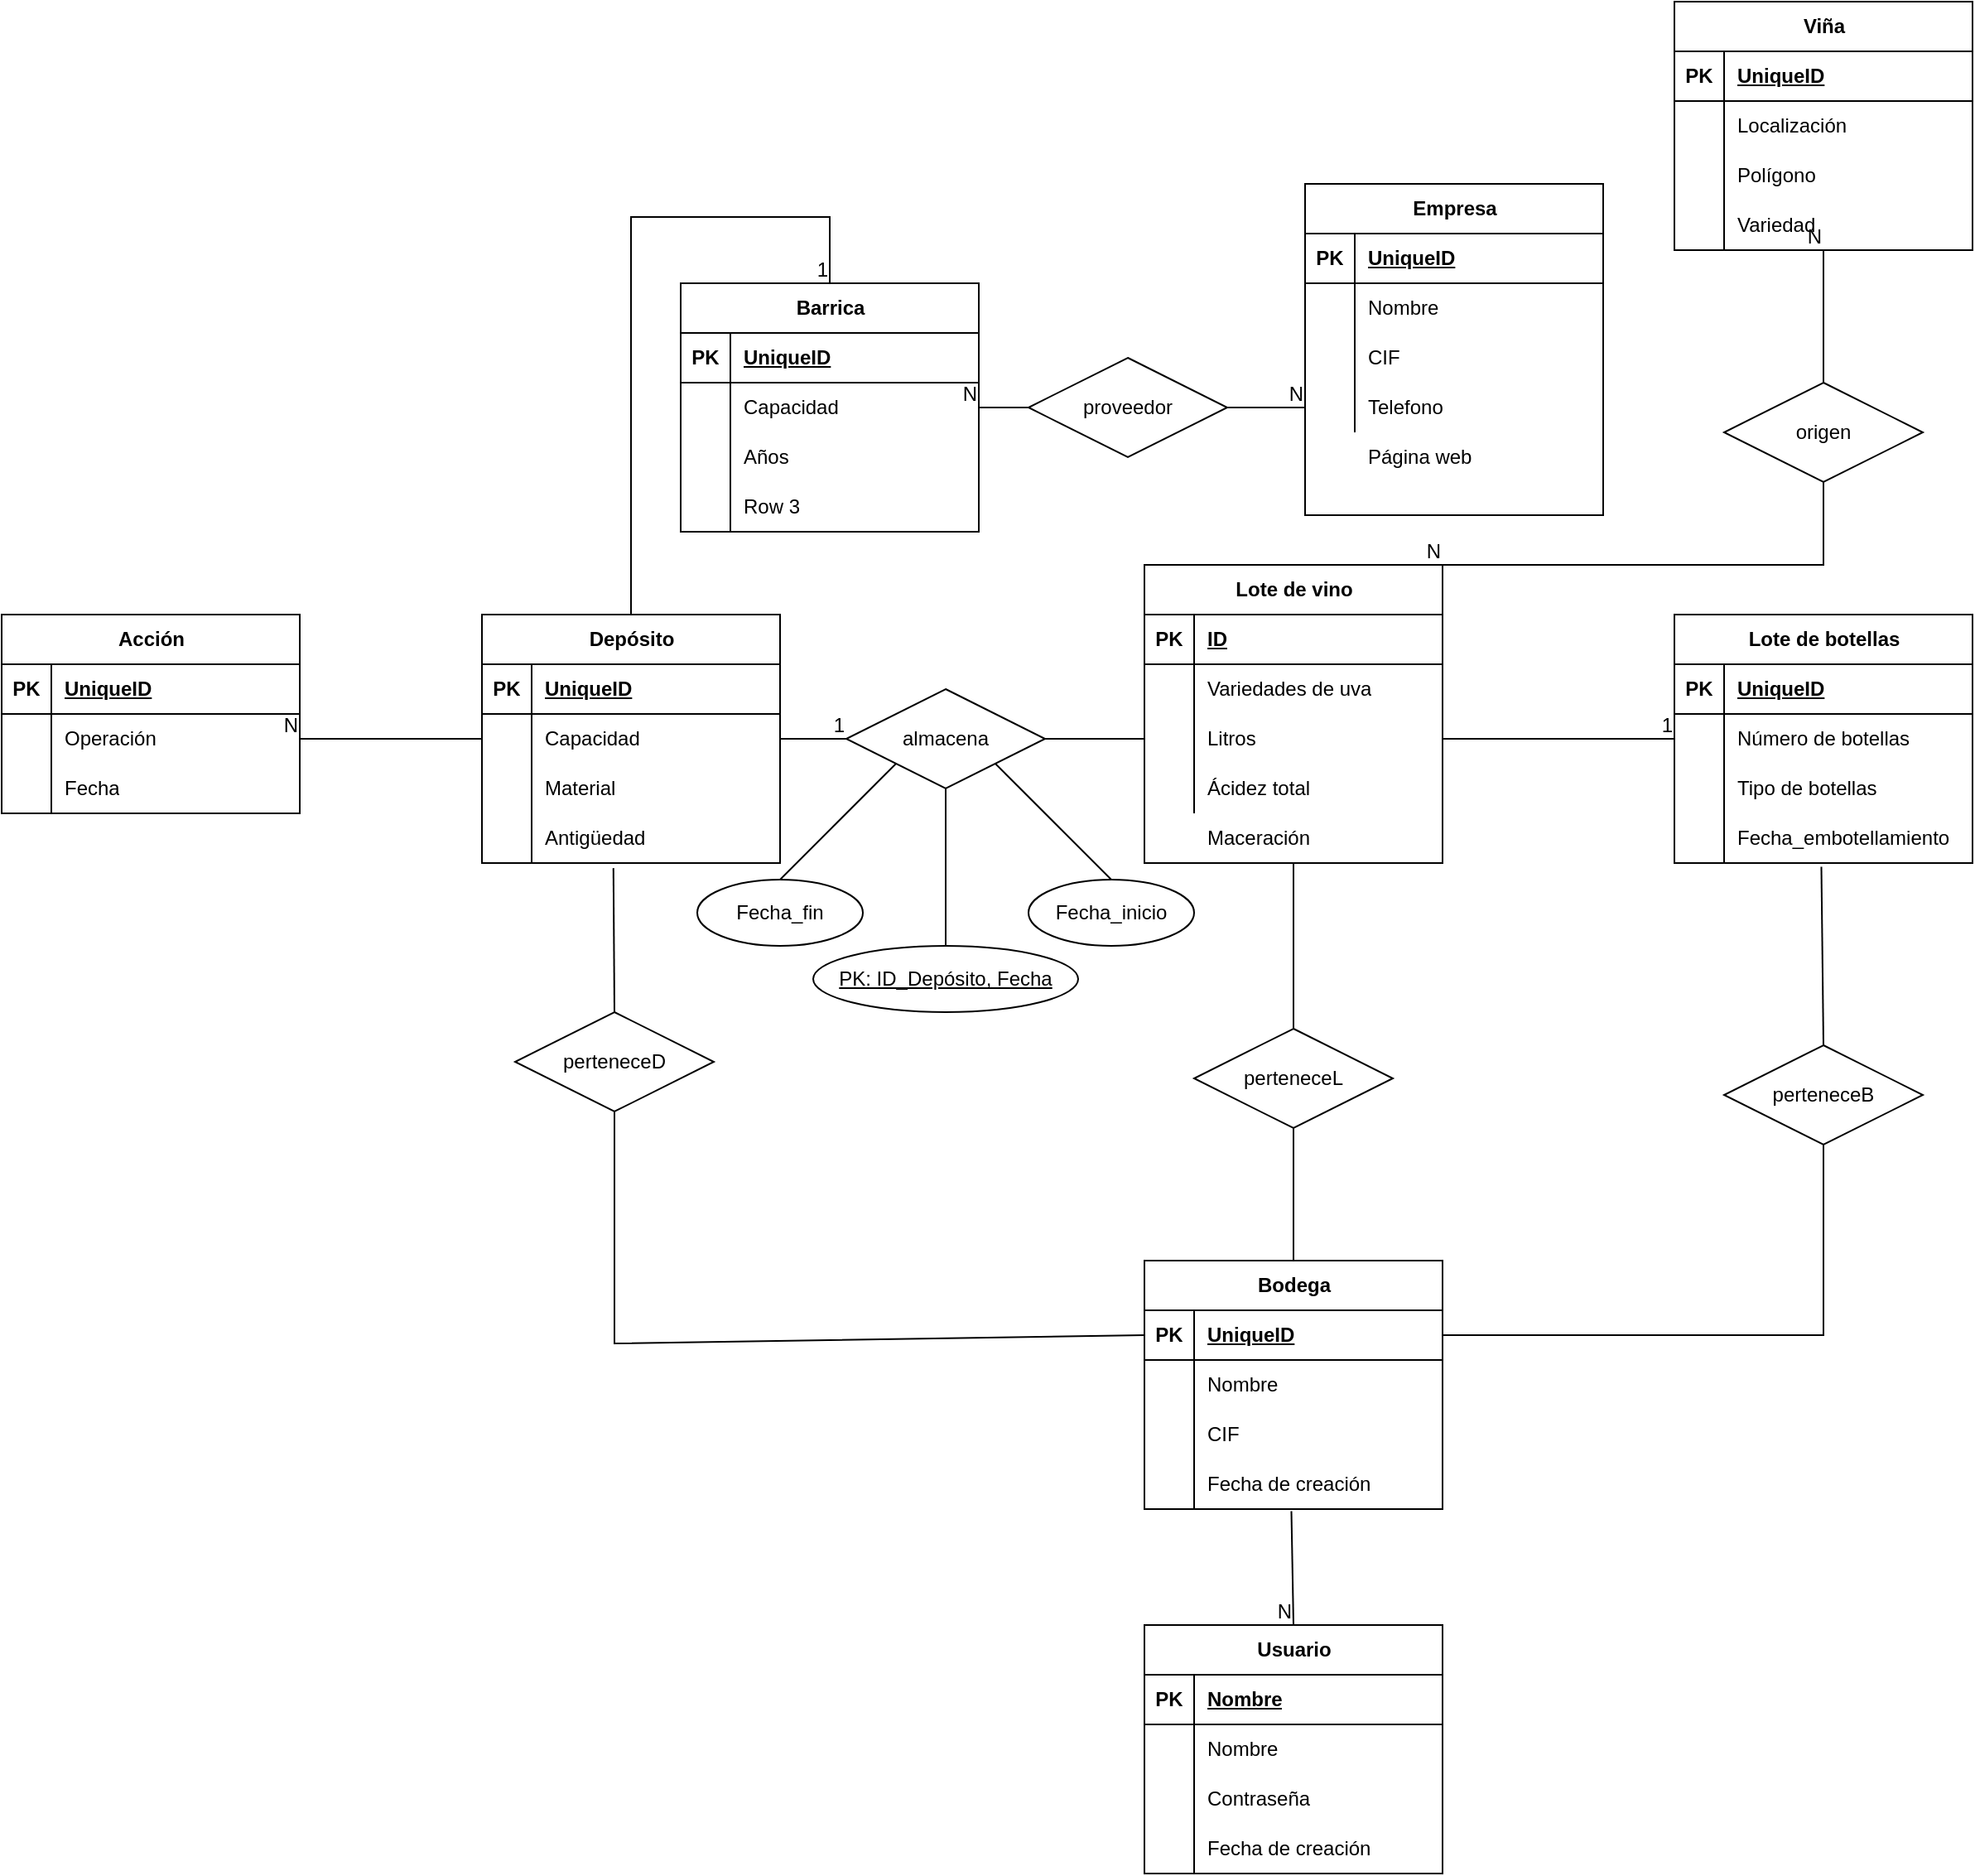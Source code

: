 <mxfile version="22.1.2" type="device">
  <diagram name="Página-1" id="3rjxXV5l9T-Cs7mObNZ_">
    <mxGraphModel dx="2711" dy="1116" grid="1" gridSize="10" guides="1" tooltips="1" connect="1" arrows="1" fold="1" page="1" pageScale="1" pageWidth="827" pageHeight="1169" math="0" shadow="0">
      <root>
        <mxCell id="0" />
        <mxCell id="1" parent="0" />
        <mxCell id="YqoIAKU8WZfwW-4cluA1-1" value="Bodega" style="shape=table;startSize=30;container=1;collapsible=1;childLayout=tableLayout;fixedRows=1;rowLines=0;fontStyle=1;align=center;resizeLast=1;html=1;" vertex="1" parent="1">
          <mxGeometry x="550" y="1160" width="180" height="150" as="geometry" />
        </mxCell>
        <mxCell id="YqoIAKU8WZfwW-4cluA1-2" value="" style="shape=tableRow;horizontal=0;startSize=0;swimlaneHead=0;swimlaneBody=0;fillColor=none;collapsible=0;dropTarget=0;points=[[0,0.5],[1,0.5]];portConstraint=eastwest;top=0;left=0;right=0;bottom=1;" vertex="1" parent="YqoIAKU8WZfwW-4cluA1-1">
          <mxGeometry y="30" width="180" height="30" as="geometry" />
        </mxCell>
        <mxCell id="YqoIAKU8WZfwW-4cluA1-3" value="PK" style="shape=partialRectangle;connectable=0;fillColor=none;top=0;left=0;bottom=0;right=0;fontStyle=1;overflow=hidden;whiteSpace=wrap;html=1;" vertex="1" parent="YqoIAKU8WZfwW-4cluA1-2">
          <mxGeometry width="30" height="30" as="geometry">
            <mxRectangle width="30" height="30" as="alternateBounds" />
          </mxGeometry>
        </mxCell>
        <mxCell id="YqoIAKU8WZfwW-4cluA1-4" value="UniqueID" style="shape=partialRectangle;connectable=0;fillColor=none;top=0;left=0;bottom=0;right=0;align=left;spacingLeft=6;fontStyle=5;overflow=hidden;whiteSpace=wrap;html=1;" vertex="1" parent="YqoIAKU8WZfwW-4cluA1-2">
          <mxGeometry x="30" width="150" height="30" as="geometry">
            <mxRectangle width="150" height="30" as="alternateBounds" />
          </mxGeometry>
        </mxCell>
        <mxCell id="YqoIAKU8WZfwW-4cluA1-5" value="" style="shape=tableRow;horizontal=0;startSize=0;swimlaneHead=0;swimlaneBody=0;fillColor=none;collapsible=0;dropTarget=0;points=[[0,0.5],[1,0.5]];portConstraint=eastwest;top=0;left=0;right=0;bottom=0;" vertex="1" parent="YqoIAKU8WZfwW-4cluA1-1">
          <mxGeometry y="60" width="180" height="30" as="geometry" />
        </mxCell>
        <mxCell id="YqoIAKU8WZfwW-4cluA1-6" value="" style="shape=partialRectangle;connectable=0;fillColor=none;top=0;left=0;bottom=0;right=0;editable=1;overflow=hidden;whiteSpace=wrap;html=1;" vertex="1" parent="YqoIAKU8WZfwW-4cluA1-5">
          <mxGeometry width="30" height="30" as="geometry">
            <mxRectangle width="30" height="30" as="alternateBounds" />
          </mxGeometry>
        </mxCell>
        <mxCell id="YqoIAKU8WZfwW-4cluA1-7" value="Nombre" style="shape=partialRectangle;connectable=0;fillColor=none;top=0;left=0;bottom=0;right=0;align=left;spacingLeft=6;overflow=hidden;whiteSpace=wrap;html=1;" vertex="1" parent="YqoIAKU8WZfwW-4cluA1-5">
          <mxGeometry x="30" width="150" height="30" as="geometry">
            <mxRectangle width="150" height="30" as="alternateBounds" />
          </mxGeometry>
        </mxCell>
        <mxCell id="YqoIAKU8WZfwW-4cluA1-8" value="" style="shape=tableRow;horizontal=0;startSize=0;swimlaneHead=0;swimlaneBody=0;fillColor=none;collapsible=0;dropTarget=0;points=[[0,0.5],[1,0.5]];portConstraint=eastwest;top=0;left=0;right=0;bottom=0;" vertex="1" parent="YqoIAKU8WZfwW-4cluA1-1">
          <mxGeometry y="90" width="180" height="30" as="geometry" />
        </mxCell>
        <mxCell id="YqoIAKU8WZfwW-4cluA1-9" value="" style="shape=partialRectangle;connectable=0;fillColor=none;top=0;left=0;bottom=0;right=0;editable=1;overflow=hidden;whiteSpace=wrap;html=1;" vertex="1" parent="YqoIAKU8WZfwW-4cluA1-8">
          <mxGeometry width="30" height="30" as="geometry">
            <mxRectangle width="30" height="30" as="alternateBounds" />
          </mxGeometry>
        </mxCell>
        <mxCell id="YqoIAKU8WZfwW-4cluA1-10" value="CIF" style="shape=partialRectangle;connectable=0;fillColor=none;top=0;left=0;bottom=0;right=0;align=left;spacingLeft=6;overflow=hidden;whiteSpace=wrap;html=1;" vertex="1" parent="YqoIAKU8WZfwW-4cluA1-8">
          <mxGeometry x="30" width="150" height="30" as="geometry">
            <mxRectangle width="150" height="30" as="alternateBounds" />
          </mxGeometry>
        </mxCell>
        <mxCell id="YqoIAKU8WZfwW-4cluA1-11" value="" style="shape=tableRow;horizontal=0;startSize=0;swimlaneHead=0;swimlaneBody=0;fillColor=none;collapsible=0;dropTarget=0;points=[[0,0.5],[1,0.5]];portConstraint=eastwest;top=0;left=0;right=0;bottom=0;" vertex="1" parent="YqoIAKU8WZfwW-4cluA1-1">
          <mxGeometry y="120" width="180" height="30" as="geometry" />
        </mxCell>
        <mxCell id="YqoIAKU8WZfwW-4cluA1-12" value="" style="shape=partialRectangle;connectable=0;fillColor=none;top=0;left=0;bottom=0;right=0;editable=1;overflow=hidden;whiteSpace=wrap;html=1;" vertex="1" parent="YqoIAKU8WZfwW-4cluA1-11">
          <mxGeometry width="30" height="30" as="geometry">
            <mxRectangle width="30" height="30" as="alternateBounds" />
          </mxGeometry>
        </mxCell>
        <mxCell id="YqoIAKU8WZfwW-4cluA1-13" value="Fecha de creación" style="shape=partialRectangle;connectable=0;fillColor=none;top=0;left=0;bottom=0;right=0;align=left;spacingLeft=6;overflow=hidden;whiteSpace=wrap;html=1;" vertex="1" parent="YqoIAKU8WZfwW-4cluA1-11">
          <mxGeometry x="30" width="150" height="30" as="geometry">
            <mxRectangle width="150" height="30" as="alternateBounds" />
          </mxGeometry>
        </mxCell>
        <mxCell id="YqoIAKU8WZfwW-4cluA1-14" value="Barrica" style="shape=table;startSize=30;container=1;collapsible=1;childLayout=tableLayout;fixedRows=1;rowLines=0;fontStyle=1;align=center;resizeLast=1;html=1;" vertex="1" parent="1">
          <mxGeometry x="270" y="570" width="180" height="150" as="geometry" />
        </mxCell>
        <mxCell id="YqoIAKU8WZfwW-4cluA1-15" value="" style="shape=tableRow;horizontal=0;startSize=0;swimlaneHead=0;swimlaneBody=0;fillColor=none;collapsible=0;dropTarget=0;points=[[0,0.5],[1,0.5]];portConstraint=eastwest;top=0;left=0;right=0;bottom=1;" vertex="1" parent="YqoIAKU8WZfwW-4cluA1-14">
          <mxGeometry y="30" width="180" height="30" as="geometry" />
        </mxCell>
        <mxCell id="YqoIAKU8WZfwW-4cluA1-16" value="PK" style="shape=partialRectangle;connectable=0;fillColor=none;top=0;left=0;bottom=0;right=0;fontStyle=1;overflow=hidden;whiteSpace=wrap;html=1;" vertex="1" parent="YqoIAKU8WZfwW-4cluA1-15">
          <mxGeometry width="30" height="30" as="geometry">
            <mxRectangle width="30" height="30" as="alternateBounds" />
          </mxGeometry>
        </mxCell>
        <mxCell id="YqoIAKU8WZfwW-4cluA1-17" value="UniqueID" style="shape=partialRectangle;connectable=0;fillColor=none;top=0;left=0;bottom=0;right=0;align=left;spacingLeft=6;fontStyle=5;overflow=hidden;whiteSpace=wrap;html=1;" vertex="1" parent="YqoIAKU8WZfwW-4cluA1-15">
          <mxGeometry x="30" width="150" height="30" as="geometry">
            <mxRectangle width="150" height="30" as="alternateBounds" />
          </mxGeometry>
        </mxCell>
        <mxCell id="YqoIAKU8WZfwW-4cluA1-18" value="" style="shape=tableRow;horizontal=0;startSize=0;swimlaneHead=0;swimlaneBody=0;fillColor=none;collapsible=0;dropTarget=0;points=[[0,0.5],[1,0.5]];portConstraint=eastwest;top=0;left=0;right=0;bottom=0;" vertex="1" parent="YqoIAKU8WZfwW-4cluA1-14">
          <mxGeometry y="60" width="180" height="30" as="geometry" />
        </mxCell>
        <mxCell id="YqoIAKU8WZfwW-4cluA1-19" value="" style="shape=partialRectangle;connectable=0;fillColor=none;top=0;left=0;bottom=0;right=0;editable=1;overflow=hidden;whiteSpace=wrap;html=1;" vertex="1" parent="YqoIAKU8WZfwW-4cluA1-18">
          <mxGeometry width="30" height="30" as="geometry">
            <mxRectangle width="30" height="30" as="alternateBounds" />
          </mxGeometry>
        </mxCell>
        <mxCell id="YqoIAKU8WZfwW-4cluA1-20" value="Capacidad" style="shape=partialRectangle;connectable=0;fillColor=none;top=0;left=0;bottom=0;right=0;align=left;spacingLeft=6;overflow=hidden;whiteSpace=wrap;html=1;" vertex="1" parent="YqoIAKU8WZfwW-4cluA1-18">
          <mxGeometry x="30" width="150" height="30" as="geometry">
            <mxRectangle width="150" height="30" as="alternateBounds" />
          </mxGeometry>
        </mxCell>
        <mxCell id="YqoIAKU8WZfwW-4cluA1-21" value="" style="shape=tableRow;horizontal=0;startSize=0;swimlaneHead=0;swimlaneBody=0;fillColor=none;collapsible=0;dropTarget=0;points=[[0,0.5],[1,0.5]];portConstraint=eastwest;top=0;left=0;right=0;bottom=0;" vertex="1" parent="YqoIAKU8WZfwW-4cluA1-14">
          <mxGeometry y="90" width="180" height="30" as="geometry" />
        </mxCell>
        <mxCell id="YqoIAKU8WZfwW-4cluA1-22" value="" style="shape=partialRectangle;connectable=0;fillColor=none;top=0;left=0;bottom=0;right=0;editable=1;overflow=hidden;whiteSpace=wrap;html=1;" vertex="1" parent="YqoIAKU8WZfwW-4cluA1-21">
          <mxGeometry width="30" height="30" as="geometry">
            <mxRectangle width="30" height="30" as="alternateBounds" />
          </mxGeometry>
        </mxCell>
        <mxCell id="YqoIAKU8WZfwW-4cluA1-23" value="Años" style="shape=partialRectangle;connectable=0;fillColor=none;top=0;left=0;bottom=0;right=0;align=left;spacingLeft=6;overflow=hidden;whiteSpace=wrap;html=1;" vertex="1" parent="YqoIAKU8WZfwW-4cluA1-21">
          <mxGeometry x="30" width="150" height="30" as="geometry">
            <mxRectangle width="150" height="30" as="alternateBounds" />
          </mxGeometry>
        </mxCell>
        <mxCell id="YqoIAKU8WZfwW-4cluA1-24" value="" style="shape=tableRow;horizontal=0;startSize=0;swimlaneHead=0;swimlaneBody=0;fillColor=none;collapsible=0;dropTarget=0;points=[[0,0.5],[1,0.5]];portConstraint=eastwest;top=0;left=0;right=0;bottom=0;" vertex="1" parent="YqoIAKU8WZfwW-4cluA1-14">
          <mxGeometry y="120" width="180" height="30" as="geometry" />
        </mxCell>
        <mxCell id="YqoIAKU8WZfwW-4cluA1-25" value="" style="shape=partialRectangle;connectable=0;fillColor=none;top=0;left=0;bottom=0;right=0;editable=1;overflow=hidden;whiteSpace=wrap;html=1;" vertex="1" parent="YqoIAKU8WZfwW-4cluA1-24">
          <mxGeometry width="30" height="30" as="geometry">
            <mxRectangle width="30" height="30" as="alternateBounds" />
          </mxGeometry>
        </mxCell>
        <mxCell id="YqoIAKU8WZfwW-4cluA1-26" value="Row 3" style="shape=partialRectangle;connectable=0;fillColor=none;top=0;left=0;bottom=0;right=0;align=left;spacingLeft=6;overflow=hidden;whiteSpace=wrap;html=1;" vertex="1" parent="YqoIAKU8WZfwW-4cluA1-24">
          <mxGeometry x="30" width="150" height="30" as="geometry">
            <mxRectangle width="150" height="30" as="alternateBounds" />
          </mxGeometry>
        </mxCell>
        <mxCell id="YqoIAKU8WZfwW-4cluA1-40" value="Lote de vino" style="shape=table;startSize=30;container=1;collapsible=1;childLayout=tableLayout;fixedRows=1;rowLines=0;fontStyle=1;align=center;resizeLast=1;html=1;" vertex="1" parent="1">
          <mxGeometry x="550" y="740" width="180" height="180" as="geometry" />
        </mxCell>
        <mxCell id="YqoIAKU8WZfwW-4cluA1-41" value="" style="shape=tableRow;horizontal=0;startSize=0;swimlaneHead=0;swimlaneBody=0;fillColor=none;collapsible=0;dropTarget=0;points=[[0,0.5],[1,0.5]];portConstraint=eastwest;top=0;left=0;right=0;bottom=1;" vertex="1" parent="YqoIAKU8WZfwW-4cluA1-40">
          <mxGeometry y="30" width="180" height="30" as="geometry" />
        </mxCell>
        <mxCell id="YqoIAKU8WZfwW-4cluA1-42" value="PK" style="shape=partialRectangle;connectable=0;fillColor=none;top=0;left=0;bottom=0;right=0;fontStyle=1;overflow=hidden;whiteSpace=wrap;html=1;" vertex="1" parent="YqoIAKU8WZfwW-4cluA1-41">
          <mxGeometry width="30" height="30" as="geometry">
            <mxRectangle width="30" height="30" as="alternateBounds" />
          </mxGeometry>
        </mxCell>
        <mxCell id="YqoIAKU8WZfwW-4cluA1-43" value="ID" style="shape=partialRectangle;connectable=0;fillColor=none;top=0;left=0;bottom=0;right=0;align=left;spacingLeft=6;fontStyle=5;overflow=hidden;whiteSpace=wrap;html=1;" vertex="1" parent="YqoIAKU8WZfwW-4cluA1-41">
          <mxGeometry x="30" width="150" height="30" as="geometry">
            <mxRectangle width="150" height="30" as="alternateBounds" />
          </mxGeometry>
        </mxCell>
        <mxCell id="YqoIAKU8WZfwW-4cluA1-44" value="" style="shape=tableRow;horizontal=0;startSize=0;swimlaneHead=0;swimlaneBody=0;fillColor=none;collapsible=0;dropTarget=0;points=[[0,0.5],[1,0.5]];portConstraint=eastwest;top=0;left=0;right=0;bottom=0;" vertex="1" parent="YqoIAKU8WZfwW-4cluA1-40">
          <mxGeometry y="60" width="180" height="30" as="geometry" />
        </mxCell>
        <mxCell id="YqoIAKU8WZfwW-4cluA1-45" value="" style="shape=partialRectangle;connectable=0;fillColor=none;top=0;left=0;bottom=0;right=0;editable=1;overflow=hidden;whiteSpace=wrap;html=1;" vertex="1" parent="YqoIAKU8WZfwW-4cluA1-44">
          <mxGeometry width="30" height="30" as="geometry">
            <mxRectangle width="30" height="30" as="alternateBounds" />
          </mxGeometry>
        </mxCell>
        <mxCell id="YqoIAKU8WZfwW-4cluA1-46" value="Variedades de uva" style="shape=partialRectangle;connectable=0;fillColor=none;top=0;left=0;bottom=0;right=0;align=left;spacingLeft=6;overflow=hidden;whiteSpace=wrap;html=1;" vertex="1" parent="YqoIAKU8WZfwW-4cluA1-44">
          <mxGeometry x="30" width="150" height="30" as="geometry">
            <mxRectangle width="150" height="30" as="alternateBounds" />
          </mxGeometry>
        </mxCell>
        <mxCell id="YqoIAKU8WZfwW-4cluA1-47" value="" style="shape=tableRow;horizontal=0;startSize=0;swimlaneHead=0;swimlaneBody=0;fillColor=none;collapsible=0;dropTarget=0;points=[[0,0.5],[1,0.5]];portConstraint=eastwest;top=0;left=0;right=0;bottom=0;" vertex="1" parent="YqoIAKU8WZfwW-4cluA1-40">
          <mxGeometry y="90" width="180" height="30" as="geometry" />
        </mxCell>
        <mxCell id="YqoIAKU8WZfwW-4cluA1-48" value="" style="shape=partialRectangle;connectable=0;fillColor=none;top=0;left=0;bottom=0;right=0;editable=1;overflow=hidden;whiteSpace=wrap;html=1;" vertex="1" parent="YqoIAKU8WZfwW-4cluA1-47">
          <mxGeometry width="30" height="30" as="geometry">
            <mxRectangle width="30" height="30" as="alternateBounds" />
          </mxGeometry>
        </mxCell>
        <mxCell id="YqoIAKU8WZfwW-4cluA1-49" value="Litros" style="shape=partialRectangle;connectable=0;fillColor=none;top=0;left=0;bottom=0;right=0;align=left;spacingLeft=6;overflow=hidden;whiteSpace=wrap;html=1;" vertex="1" parent="YqoIAKU8WZfwW-4cluA1-47">
          <mxGeometry x="30" width="150" height="30" as="geometry">
            <mxRectangle width="150" height="30" as="alternateBounds" />
          </mxGeometry>
        </mxCell>
        <mxCell id="YqoIAKU8WZfwW-4cluA1-50" value="" style="shape=tableRow;horizontal=0;startSize=0;swimlaneHead=0;swimlaneBody=0;fillColor=none;collapsible=0;dropTarget=0;points=[[0,0.5],[1,0.5]];portConstraint=eastwest;top=0;left=0;right=0;bottom=0;" vertex="1" parent="YqoIAKU8WZfwW-4cluA1-40">
          <mxGeometry y="120" width="180" height="30" as="geometry" />
        </mxCell>
        <mxCell id="YqoIAKU8WZfwW-4cluA1-51" value="" style="shape=partialRectangle;connectable=0;fillColor=none;top=0;left=0;bottom=0;right=0;editable=1;overflow=hidden;whiteSpace=wrap;html=1;" vertex="1" parent="YqoIAKU8WZfwW-4cluA1-50">
          <mxGeometry width="30" height="30" as="geometry">
            <mxRectangle width="30" height="30" as="alternateBounds" />
          </mxGeometry>
        </mxCell>
        <mxCell id="YqoIAKU8WZfwW-4cluA1-52" value="Ácidez total" style="shape=partialRectangle;connectable=0;fillColor=none;top=0;left=0;bottom=0;right=0;align=left;spacingLeft=6;overflow=hidden;whiteSpace=wrap;html=1;" vertex="1" parent="YqoIAKU8WZfwW-4cluA1-50">
          <mxGeometry x="30" width="150" height="30" as="geometry">
            <mxRectangle width="150" height="30" as="alternateBounds" />
          </mxGeometry>
        </mxCell>
        <mxCell id="YqoIAKU8WZfwW-4cluA1-53" value="Lote de botellas" style="shape=table;startSize=30;container=1;collapsible=1;childLayout=tableLayout;fixedRows=1;rowLines=0;fontStyle=1;align=center;resizeLast=1;html=1;" vertex="1" parent="1">
          <mxGeometry x="870" y="770" width="180" height="150" as="geometry" />
        </mxCell>
        <mxCell id="YqoIAKU8WZfwW-4cluA1-54" value="" style="shape=tableRow;horizontal=0;startSize=0;swimlaneHead=0;swimlaneBody=0;fillColor=none;collapsible=0;dropTarget=0;points=[[0,0.5],[1,0.5]];portConstraint=eastwest;top=0;left=0;right=0;bottom=1;" vertex="1" parent="YqoIAKU8WZfwW-4cluA1-53">
          <mxGeometry y="30" width="180" height="30" as="geometry" />
        </mxCell>
        <mxCell id="YqoIAKU8WZfwW-4cluA1-55" value="PK" style="shape=partialRectangle;connectable=0;fillColor=none;top=0;left=0;bottom=0;right=0;fontStyle=1;overflow=hidden;whiteSpace=wrap;html=1;" vertex="1" parent="YqoIAKU8WZfwW-4cluA1-54">
          <mxGeometry width="30" height="30" as="geometry">
            <mxRectangle width="30" height="30" as="alternateBounds" />
          </mxGeometry>
        </mxCell>
        <mxCell id="YqoIAKU8WZfwW-4cluA1-56" value="UniqueID" style="shape=partialRectangle;connectable=0;fillColor=none;top=0;left=0;bottom=0;right=0;align=left;spacingLeft=6;fontStyle=5;overflow=hidden;whiteSpace=wrap;html=1;" vertex="1" parent="YqoIAKU8WZfwW-4cluA1-54">
          <mxGeometry x="30" width="150" height="30" as="geometry">
            <mxRectangle width="150" height="30" as="alternateBounds" />
          </mxGeometry>
        </mxCell>
        <mxCell id="YqoIAKU8WZfwW-4cluA1-57" value="" style="shape=tableRow;horizontal=0;startSize=0;swimlaneHead=0;swimlaneBody=0;fillColor=none;collapsible=0;dropTarget=0;points=[[0,0.5],[1,0.5]];portConstraint=eastwest;top=0;left=0;right=0;bottom=0;" vertex="1" parent="YqoIAKU8WZfwW-4cluA1-53">
          <mxGeometry y="60" width="180" height="30" as="geometry" />
        </mxCell>
        <mxCell id="YqoIAKU8WZfwW-4cluA1-58" value="" style="shape=partialRectangle;connectable=0;fillColor=none;top=0;left=0;bottom=0;right=0;editable=1;overflow=hidden;whiteSpace=wrap;html=1;" vertex="1" parent="YqoIAKU8WZfwW-4cluA1-57">
          <mxGeometry width="30" height="30" as="geometry">
            <mxRectangle width="30" height="30" as="alternateBounds" />
          </mxGeometry>
        </mxCell>
        <mxCell id="YqoIAKU8WZfwW-4cluA1-59" value="Número de botellas" style="shape=partialRectangle;connectable=0;fillColor=none;top=0;left=0;bottom=0;right=0;align=left;spacingLeft=6;overflow=hidden;whiteSpace=wrap;html=1;" vertex="1" parent="YqoIAKU8WZfwW-4cluA1-57">
          <mxGeometry x="30" width="150" height="30" as="geometry">
            <mxRectangle width="150" height="30" as="alternateBounds" />
          </mxGeometry>
        </mxCell>
        <mxCell id="YqoIAKU8WZfwW-4cluA1-60" value="" style="shape=tableRow;horizontal=0;startSize=0;swimlaneHead=0;swimlaneBody=0;fillColor=none;collapsible=0;dropTarget=0;points=[[0,0.5],[1,0.5]];portConstraint=eastwest;top=0;left=0;right=0;bottom=0;" vertex="1" parent="YqoIAKU8WZfwW-4cluA1-53">
          <mxGeometry y="90" width="180" height="30" as="geometry" />
        </mxCell>
        <mxCell id="YqoIAKU8WZfwW-4cluA1-61" value="" style="shape=partialRectangle;connectable=0;fillColor=none;top=0;left=0;bottom=0;right=0;editable=1;overflow=hidden;whiteSpace=wrap;html=1;" vertex="1" parent="YqoIAKU8WZfwW-4cluA1-60">
          <mxGeometry width="30" height="30" as="geometry">
            <mxRectangle width="30" height="30" as="alternateBounds" />
          </mxGeometry>
        </mxCell>
        <mxCell id="YqoIAKU8WZfwW-4cluA1-62" value="Tipo de botellas" style="shape=partialRectangle;connectable=0;fillColor=none;top=0;left=0;bottom=0;right=0;align=left;spacingLeft=6;overflow=hidden;whiteSpace=wrap;html=1;" vertex="1" parent="YqoIAKU8WZfwW-4cluA1-60">
          <mxGeometry x="30" width="150" height="30" as="geometry">
            <mxRectangle width="150" height="30" as="alternateBounds" />
          </mxGeometry>
        </mxCell>
        <mxCell id="YqoIAKU8WZfwW-4cluA1-63" value="" style="shape=tableRow;horizontal=0;startSize=0;swimlaneHead=0;swimlaneBody=0;fillColor=none;collapsible=0;dropTarget=0;points=[[0,0.5],[1,0.5]];portConstraint=eastwest;top=0;left=0;right=0;bottom=0;" vertex="1" parent="YqoIAKU8WZfwW-4cluA1-53">
          <mxGeometry y="120" width="180" height="30" as="geometry" />
        </mxCell>
        <mxCell id="YqoIAKU8WZfwW-4cluA1-64" value="" style="shape=partialRectangle;connectable=0;fillColor=none;top=0;left=0;bottom=0;right=0;editable=1;overflow=hidden;whiteSpace=wrap;html=1;" vertex="1" parent="YqoIAKU8WZfwW-4cluA1-63">
          <mxGeometry width="30" height="30" as="geometry">
            <mxRectangle width="30" height="30" as="alternateBounds" />
          </mxGeometry>
        </mxCell>
        <mxCell id="YqoIAKU8WZfwW-4cluA1-65" value="Fecha_embotellamiento" style="shape=partialRectangle;connectable=0;fillColor=none;top=0;left=0;bottom=0;right=0;align=left;spacingLeft=6;overflow=hidden;whiteSpace=wrap;html=1;" vertex="1" parent="YqoIAKU8WZfwW-4cluA1-63">
          <mxGeometry x="30" width="150" height="30" as="geometry">
            <mxRectangle width="150" height="30" as="alternateBounds" />
          </mxGeometry>
        </mxCell>
        <mxCell id="YqoIAKU8WZfwW-4cluA1-66" value="Viña" style="shape=table;startSize=30;container=1;collapsible=1;childLayout=tableLayout;fixedRows=1;rowLines=0;fontStyle=1;align=center;resizeLast=1;html=1;" vertex="1" parent="1">
          <mxGeometry x="870" y="400" width="180" height="150" as="geometry" />
        </mxCell>
        <mxCell id="YqoIAKU8WZfwW-4cluA1-67" value="" style="shape=tableRow;horizontal=0;startSize=0;swimlaneHead=0;swimlaneBody=0;fillColor=none;collapsible=0;dropTarget=0;points=[[0,0.5],[1,0.5]];portConstraint=eastwest;top=0;left=0;right=0;bottom=1;" vertex="1" parent="YqoIAKU8WZfwW-4cluA1-66">
          <mxGeometry y="30" width="180" height="30" as="geometry" />
        </mxCell>
        <mxCell id="YqoIAKU8WZfwW-4cluA1-68" value="PK" style="shape=partialRectangle;connectable=0;fillColor=none;top=0;left=0;bottom=0;right=0;fontStyle=1;overflow=hidden;whiteSpace=wrap;html=1;" vertex="1" parent="YqoIAKU8WZfwW-4cluA1-67">
          <mxGeometry width="30" height="30" as="geometry">
            <mxRectangle width="30" height="30" as="alternateBounds" />
          </mxGeometry>
        </mxCell>
        <mxCell id="YqoIAKU8WZfwW-4cluA1-69" value="UniqueID" style="shape=partialRectangle;connectable=0;fillColor=none;top=0;left=0;bottom=0;right=0;align=left;spacingLeft=6;fontStyle=5;overflow=hidden;whiteSpace=wrap;html=1;" vertex="1" parent="YqoIAKU8WZfwW-4cluA1-67">
          <mxGeometry x="30" width="150" height="30" as="geometry">
            <mxRectangle width="150" height="30" as="alternateBounds" />
          </mxGeometry>
        </mxCell>
        <mxCell id="YqoIAKU8WZfwW-4cluA1-70" value="" style="shape=tableRow;horizontal=0;startSize=0;swimlaneHead=0;swimlaneBody=0;fillColor=none;collapsible=0;dropTarget=0;points=[[0,0.5],[1,0.5]];portConstraint=eastwest;top=0;left=0;right=0;bottom=0;" vertex="1" parent="YqoIAKU8WZfwW-4cluA1-66">
          <mxGeometry y="60" width="180" height="30" as="geometry" />
        </mxCell>
        <mxCell id="YqoIAKU8WZfwW-4cluA1-71" value="" style="shape=partialRectangle;connectable=0;fillColor=none;top=0;left=0;bottom=0;right=0;editable=1;overflow=hidden;whiteSpace=wrap;html=1;" vertex="1" parent="YqoIAKU8WZfwW-4cluA1-70">
          <mxGeometry width="30" height="30" as="geometry">
            <mxRectangle width="30" height="30" as="alternateBounds" />
          </mxGeometry>
        </mxCell>
        <mxCell id="YqoIAKU8WZfwW-4cluA1-72" value="Localización" style="shape=partialRectangle;connectable=0;fillColor=none;top=0;left=0;bottom=0;right=0;align=left;spacingLeft=6;overflow=hidden;whiteSpace=wrap;html=1;" vertex="1" parent="YqoIAKU8WZfwW-4cluA1-70">
          <mxGeometry x="30" width="150" height="30" as="geometry">
            <mxRectangle width="150" height="30" as="alternateBounds" />
          </mxGeometry>
        </mxCell>
        <mxCell id="YqoIAKU8WZfwW-4cluA1-73" value="" style="shape=tableRow;horizontal=0;startSize=0;swimlaneHead=0;swimlaneBody=0;fillColor=none;collapsible=0;dropTarget=0;points=[[0,0.5],[1,0.5]];portConstraint=eastwest;top=0;left=0;right=0;bottom=0;" vertex="1" parent="YqoIAKU8WZfwW-4cluA1-66">
          <mxGeometry y="90" width="180" height="30" as="geometry" />
        </mxCell>
        <mxCell id="YqoIAKU8WZfwW-4cluA1-74" value="" style="shape=partialRectangle;connectable=0;fillColor=none;top=0;left=0;bottom=0;right=0;editable=1;overflow=hidden;whiteSpace=wrap;html=1;" vertex="1" parent="YqoIAKU8WZfwW-4cluA1-73">
          <mxGeometry width="30" height="30" as="geometry">
            <mxRectangle width="30" height="30" as="alternateBounds" />
          </mxGeometry>
        </mxCell>
        <mxCell id="YqoIAKU8WZfwW-4cluA1-75" value="Polígono" style="shape=partialRectangle;connectable=0;fillColor=none;top=0;left=0;bottom=0;right=0;align=left;spacingLeft=6;overflow=hidden;whiteSpace=wrap;html=1;" vertex="1" parent="YqoIAKU8WZfwW-4cluA1-73">
          <mxGeometry x="30" width="150" height="30" as="geometry">
            <mxRectangle width="150" height="30" as="alternateBounds" />
          </mxGeometry>
        </mxCell>
        <mxCell id="YqoIAKU8WZfwW-4cluA1-76" value="" style="shape=tableRow;horizontal=0;startSize=0;swimlaneHead=0;swimlaneBody=0;fillColor=none;collapsible=0;dropTarget=0;points=[[0,0.5],[1,0.5]];portConstraint=eastwest;top=0;left=0;right=0;bottom=0;" vertex="1" parent="YqoIAKU8WZfwW-4cluA1-66">
          <mxGeometry y="120" width="180" height="30" as="geometry" />
        </mxCell>
        <mxCell id="YqoIAKU8WZfwW-4cluA1-77" value="" style="shape=partialRectangle;connectable=0;fillColor=none;top=0;left=0;bottom=0;right=0;editable=1;overflow=hidden;whiteSpace=wrap;html=1;" vertex="1" parent="YqoIAKU8WZfwW-4cluA1-76">
          <mxGeometry width="30" height="30" as="geometry">
            <mxRectangle width="30" height="30" as="alternateBounds" />
          </mxGeometry>
        </mxCell>
        <mxCell id="YqoIAKU8WZfwW-4cluA1-78" value="" style="shape=partialRectangle;connectable=0;fillColor=none;top=0;left=0;bottom=0;right=0;align=left;spacingLeft=6;overflow=hidden;whiteSpace=wrap;html=1;" vertex="1" parent="YqoIAKU8WZfwW-4cluA1-76">
          <mxGeometry x="30" width="150" height="30" as="geometry">
            <mxRectangle width="150" height="30" as="alternateBounds" />
          </mxGeometry>
        </mxCell>
        <mxCell id="YqoIAKU8WZfwW-4cluA1-92" value="" style="endArrow=none;html=1;rounded=0;exitX=0;exitY=0.5;exitDx=0;exitDy=0;entryX=1;entryY=0.5;entryDx=0;entryDy=0;" edge="1" parent="1" source="YqoIAKU8WZfwW-4cluA1-141" target="YqoIAKU8WZfwW-4cluA1-18">
          <mxGeometry relative="1" as="geometry">
            <mxPoint x="510.0" y="645" as="sourcePoint" />
            <mxPoint x="630" y="320" as="targetPoint" />
          </mxGeometry>
        </mxCell>
        <mxCell id="YqoIAKU8WZfwW-4cluA1-93" value="N" style="resizable=0;html=1;whiteSpace=wrap;align=right;verticalAlign=bottom;" connectable="0" vertex="1" parent="YqoIAKU8WZfwW-4cluA1-92">
          <mxGeometry x="1" relative="1" as="geometry" />
        </mxCell>
        <mxCell id="YqoIAKU8WZfwW-4cluA1-95" value="Empresa" style="shape=table;startSize=30;container=1;collapsible=1;childLayout=tableLayout;fixedRows=1;rowLines=0;fontStyle=1;align=center;resizeLast=1;html=1;" vertex="1" parent="1">
          <mxGeometry x="647" y="510" width="180" height="200" as="geometry" />
        </mxCell>
        <mxCell id="YqoIAKU8WZfwW-4cluA1-96" value="" style="shape=tableRow;horizontal=0;startSize=0;swimlaneHead=0;swimlaneBody=0;fillColor=none;collapsible=0;dropTarget=0;points=[[0,0.5],[1,0.5]];portConstraint=eastwest;top=0;left=0;right=0;bottom=1;" vertex="1" parent="YqoIAKU8WZfwW-4cluA1-95">
          <mxGeometry y="30" width="180" height="30" as="geometry" />
        </mxCell>
        <mxCell id="YqoIAKU8WZfwW-4cluA1-97" value="PK" style="shape=partialRectangle;connectable=0;fillColor=none;top=0;left=0;bottom=0;right=0;fontStyle=1;overflow=hidden;whiteSpace=wrap;html=1;" vertex="1" parent="YqoIAKU8WZfwW-4cluA1-96">
          <mxGeometry width="30" height="30" as="geometry">
            <mxRectangle width="30" height="30" as="alternateBounds" />
          </mxGeometry>
        </mxCell>
        <mxCell id="YqoIAKU8WZfwW-4cluA1-98" value="UniqueID" style="shape=partialRectangle;connectable=0;fillColor=none;top=0;left=0;bottom=0;right=0;align=left;spacingLeft=6;fontStyle=5;overflow=hidden;whiteSpace=wrap;html=1;" vertex="1" parent="YqoIAKU8WZfwW-4cluA1-96">
          <mxGeometry x="30" width="150" height="30" as="geometry">
            <mxRectangle width="150" height="30" as="alternateBounds" />
          </mxGeometry>
        </mxCell>
        <mxCell id="YqoIAKU8WZfwW-4cluA1-99" value="" style="shape=tableRow;horizontal=0;startSize=0;swimlaneHead=0;swimlaneBody=0;fillColor=none;collapsible=0;dropTarget=0;points=[[0,0.5],[1,0.5]];portConstraint=eastwest;top=0;left=0;right=0;bottom=0;" vertex="1" parent="YqoIAKU8WZfwW-4cluA1-95">
          <mxGeometry y="60" width="180" height="30" as="geometry" />
        </mxCell>
        <mxCell id="YqoIAKU8WZfwW-4cluA1-100" value="" style="shape=partialRectangle;connectable=0;fillColor=none;top=0;left=0;bottom=0;right=0;editable=1;overflow=hidden;whiteSpace=wrap;html=1;" vertex="1" parent="YqoIAKU8WZfwW-4cluA1-99">
          <mxGeometry width="30" height="30" as="geometry">
            <mxRectangle width="30" height="30" as="alternateBounds" />
          </mxGeometry>
        </mxCell>
        <mxCell id="YqoIAKU8WZfwW-4cluA1-101" value="Nombre" style="shape=partialRectangle;connectable=0;fillColor=none;top=0;left=0;bottom=0;right=0;align=left;spacingLeft=6;overflow=hidden;whiteSpace=wrap;html=1;" vertex="1" parent="YqoIAKU8WZfwW-4cluA1-99">
          <mxGeometry x="30" width="150" height="30" as="geometry">
            <mxRectangle width="150" height="30" as="alternateBounds" />
          </mxGeometry>
        </mxCell>
        <mxCell id="YqoIAKU8WZfwW-4cluA1-102" value="" style="shape=tableRow;horizontal=0;startSize=0;swimlaneHead=0;swimlaneBody=0;fillColor=none;collapsible=0;dropTarget=0;points=[[0,0.5],[1,0.5]];portConstraint=eastwest;top=0;left=0;right=0;bottom=0;" vertex="1" parent="YqoIAKU8WZfwW-4cluA1-95">
          <mxGeometry y="90" width="180" height="30" as="geometry" />
        </mxCell>
        <mxCell id="YqoIAKU8WZfwW-4cluA1-103" value="" style="shape=partialRectangle;connectable=0;fillColor=none;top=0;left=0;bottom=0;right=0;editable=1;overflow=hidden;whiteSpace=wrap;html=1;" vertex="1" parent="YqoIAKU8WZfwW-4cluA1-102">
          <mxGeometry width="30" height="30" as="geometry">
            <mxRectangle width="30" height="30" as="alternateBounds" />
          </mxGeometry>
        </mxCell>
        <mxCell id="YqoIAKU8WZfwW-4cluA1-104" value="CIF" style="shape=partialRectangle;connectable=0;fillColor=none;top=0;left=0;bottom=0;right=0;align=left;spacingLeft=6;overflow=hidden;whiteSpace=wrap;html=1;" vertex="1" parent="YqoIAKU8WZfwW-4cluA1-102">
          <mxGeometry x="30" width="150" height="30" as="geometry">
            <mxRectangle width="150" height="30" as="alternateBounds" />
          </mxGeometry>
        </mxCell>
        <mxCell id="YqoIAKU8WZfwW-4cluA1-105" value="" style="shape=tableRow;horizontal=0;startSize=0;swimlaneHead=0;swimlaneBody=0;fillColor=none;collapsible=0;dropTarget=0;points=[[0,0.5],[1,0.5]];portConstraint=eastwest;top=0;left=0;right=0;bottom=0;" vertex="1" parent="YqoIAKU8WZfwW-4cluA1-95">
          <mxGeometry y="120" width="180" height="30" as="geometry" />
        </mxCell>
        <mxCell id="YqoIAKU8WZfwW-4cluA1-106" value="" style="shape=partialRectangle;connectable=0;fillColor=none;top=0;left=0;bottom=0;right=0;editable=1;overflow=hidden;whiteSpace=wrap;html=1;" vertex="1" parent="YqoIAKU8WZfwW-4cluA1-105">
          <mxGeometry width="30" height="30" as="geometry">
            <mxRectangle width="30" height="30" as="alternateBounds" />
          </mxGeometry>
        </mxCell>
        <mxCell id="YqoIAKU8WZfwW-4cluA1-107" value="Telefono" style="shape=partialRectangle;connectable=0;fillColor=none;top=0;left=0;bottom=0;right=0;align=left;spacingLeft=6;overflow=hidden;whiteSpace=wrap;html=1;" vertex="1" parent="YqoIAKU8WZfwW-4cluA1-105">
          <mxGeometry x="30" width="150" height="30" as="geometry">
            <mxRectangle width="150" height="30" as="alternateBounds" />
          </mxGeometry>
        </mxCell>
        <mxCell id="YqoIAKU8WZfwW-4cluA1-108" value="Página web" style="shape=partialRectangle;connectable=0;fillColor=none;top=0;left=0;bottom=0;right=0;align=left;spacingLeft=6;overflow=hidden;whiteSpace=wrap;html=1;" vertex="1" parent="1">
          <mxGeometry x="677" y="660" width="150" height="30" as="geometry">
            <mxRectangle width="150" height="30" as="alternateBounds" />
          </mxGeometry>
        </mxCell>
        <mxCell id="YqoIAKU8WZfwW-4cluA1-109" value="Depósito" style="shape=table;startSize=30;container=1;collapsible=1;childLayout=tableLayout;fixedRows=1;rowLines=0;fontStyle=1;align=center;resizeLast=1;html=1;" vertex="1" parent="1">
          <mxGeometry x="150" y="770" width="180" height="150" as="geometry" />
        </mxCell>
        <mxCell id="YqoIAKU8WZfwW-4cluA1-110" value="" style="shape=tableRow;horizontal=0;startSize=0;swimlaneHead=0;swimlaneBody=0;fillColor=none;collapsible=0;dropTarget=0;points=[[0,0.5],[1,0.5]];portConstraint=eastwest;top=0;left=0;right=0;bottom=1;" vertex="1" parent="YqoIAKU8WZfwW-4cluA1-109">
          <mxGeometry y="30" width="180" height="30" as="geometry" />
        </mxCell>
        <mxCell id="YqoIAKU8WZfwW-4cluA1-111" value="PK" style="shape=partialRectangle;connectable=0;fillColor=none;top=0;left=0;bottom=0;right=0;fontStyle=1;overflow=hidden;whiteSpace=wrap;html=1;" vertex="1" parent="YqoIAKU8WZfwW-4cluA1-110">
          <mxGeometry width="30" height="30" as="geometry">
            <mxRectangle width="30" height="30" as="alternateBounds" />
          </mxGeometry>
        </mxCell>
        <mxCell id="YqoIAKU8WZfwW-4cluA1-112" value="UniqueID" style="shape=partialRectangle;connectable=0;fillColor=none;top=0;left=0;bottom=0;right=0;align=left;spacingLeft=6;fontStyle=5;overflow=hidden;whiteSpace=wrap;html=1;" vertex="1" parent="YqoIAKU8WZfwW-4cluA1-110">
          <mxGeometry x="30" width="150" height="30" as="geometry">
            <mxRectangle width="150" height="30" as="alternateBounds" />
          </mxGeometry>
        </mxCell>
        <mxCell id="YqoIAKU8WZfwW-4cluA1-113" value="" style="shape=tableRow;horizontal=0;startSize=0;swimlaneHead=0;swimlaneBody=0;fillColor=none;collapsible=0;dropTarget=0;points=[[0,0.5],[1,0.5]];portConstraint=eastwest;top=0;left=0;right=0;bottom=0;" vertex="1" parent="YqoIAKU8WZfwW-4cluA1-109">
          <mxGeometry y="60" width="180" height="30" as="geometry" />
        </mxCell>
        <mxCell id="YqoIAKU8WZfwW-4cluA1-114" value="" style="shape=partialRectangle;connectable=0;fillColor=none;top=0;left=0;bottom=0;right=0;editable=1;overflow=hidden;whiteSpace=wrap;html=1;" vertex="1" parent="YqoIAKU8WZfwW-4cluA1-113">
          <mxGeometry width="30" height="30" as="geometry">
            <mxRectangle width="30" height="30" as="alternateBounds" />
          </mxGeometry>
        </mxCell>
        <mxCell id="YqoIAKU8WZfwW-4cluA1-115" value="Capacidad" style="shape=partialRectangle;connectable=0;fillColor=none;top=0;left=0;bottom=0;right=0;align=left;spacingLeft=6;overflow=hidden;whiteSpace=wrap;html=1;" vertex="1" parent="YqoIAKU8WZfwW-4cluA1-113">
          <mxGeometry x="30" width="150" height="30" as="geometry">
            <mxRectangle width="150" height="30" as="alternateBounds" />
          </mxGeometry>
        </mxCell>
        <mxCell id="YqoIAKU8WZfwW-4cluA1-116" value="" style="shape=tableRow;horizontal=0;startSize=0;swimlaneHead=0;swimlaneBody=0;fillColor=none;collapsible=0;dropTarget=0;points=[[0,0.5],[1,0.5]];portConstraint=eastwest;top=0;left=0;right=0;bottom=0;" vertex="1" parent="YqoIAKU8WZfwW-4cluA1-109">
          <mxGeometry y="90" width="180" height="30" as="geometry" />
        </mxCell>
        <mxCell id="YqoIAKU8WZfwW-4cluA1-117" value="" style="shape=partialRectangle;connectable=0;fillColor=none;top=0;left=0;bottom=0;right=0;editable=1;overflow=hidden;whiteSpace=wrap;html=1;" vertex="1" parent="YqoIAKU8WZfwW-4cluA1-116">
          <mxGeometry width="30" height="30" as="geometry">
            <mxRectangle width="30" height="30" as="alternateBounds" />
          </mxGeometry>
        </mxCell>
        <mxCell id="YqoIAKU8WZfwW-4cluA1-118" value="Material" style="shape=partialRectangle;connectable=0;fillColor=none;top=0;left=0;bottom=0;right=0;align=left;spacingLeft=6;overflow=hidden;whiteSpace=wrap;html=1;" vertex="1" parent="YqoIAKU8WZfwW-4cluA1-116">
          <mxGeometry x="30" width="150" height="30" as="geometry">
            <mxRectangle width="150" height="30" as="alternateBounds" />
          </mxGeometry>
        </mxCell>
        <mxCell id="YqoIAKU8WZfwW-4cluA1-119" value="" style="shape=tableRow;horizontal=0;startSize=0;swimlaneHead=0;swimlaneBody=0;fillColor=none;collapsible=0;dropTarget=0;points=[[0,0.5],[1,0.5]];portConstraint=eastwest;top=0;left=0;right=0;bottom=0;" vertex="1" parent="YqoIAKU8WZfwW-4cluA1-109">
          <mxGeometry y="120" width="180" height="30" as="geometry" />
        </mxCell>
        <mxCell id="YqoIAKU8WZfwW-4cluA1-120" value="" style="shape=partialRectangle;connectable=0;fillColor=none;top=0;left=0;bottom=0;right=0;editable=1;overflow=hidden;whiteSpace=wrap;html=1;" vertex="1" parent="YqoIAKU8WZfwW-4cluA1-119">
          <mxGeometry width="30" height="30" as="geometry">
            <mxRectangle width="30" height="30" as="alternateBounds" />
          </mxGeometry>
        </mxCell>
        <mxCell id="YqoIAKU8WZfwW-4cluA1-121" value="Antigüedad" style="shape=partialRectangle;connectable=0;fillColor=none;top=0;left=0;bottom=0;right=0;align=left;spacingLeft=6;overflow=hidden;whiteSpace=wrap;html=1;" vertex="1" parent="YqoIAKU8WZfwW-4cluA1-119">
          <mxGeometry x="30" width="150" height="30" as="geometry">
            <mxRectangle width="150" height="30" as="alternateBounds" />
          </mxGeometry>
        </mxCell>
        <mxCell id="YqoIAKU8WZfwW-4cluA1-124" value="almacena" style="shape=rhombus;perimeter=rhombusPerimeter;whiteSpace=wrap;html=1;align=center;" vertex="1" parent="1">
          <mxGeometry x="370" y="815" width="120" height="60" as="geometry" />
        </mxCell>
        <mxCell id="YqoIAKU8WZfwW-4cluA1-125" value="" style="endArrow=none;html=1;rounded=0;entryX=1;entryY=0.5;entryDx=0;entryDy=0;exitX=0;exitY=0.5;exitDx=0;exitDy=0;" edge="1" parent="1" source="YqoIAKU8WZfwW-4cluA1-47" target="YqoIAKU8WZfwW-4cluA1-124">
          <mxGeometry relative="1" as="geometry">
            <mxPoint x="210" y="940" as="sourcePoint" />
            <mxPoint x="380" y="650" as="targetPoint" />
          </mxGeometry>
        </mxCell>
        <mxCell id="YqoIAKU8WZfwW-4cluA1-126" value="" style="endArrow=none;html=1;rounded=0;exitX=1;exitY=0.5;exitDx=0;exitDy=0;entryX=0;entryY=0.5;entryDx=0;entryDy=0;" edge="1" parent="1" source="YqoIAKU8WZfwW-4cluA1-113" target="YqoIAKU8WZfwW-4cluA1-124">
          <mxGeometry relative="1" as="geometry">
            <mxPoint x="240" y="660" as="sourcePoint" />
            <mxPoint x="400" y="660" as="targetPoint" />
          </mxGeometry>
        </mxCell>
        <mxCell id="YqoIAKU8WZfwW-4cluA1-127" value="1" style="resizable=0;html=1;whiteSpace=wrap;align=right;verticalAlign=bottom;" connectable="0" vertex="1" parent="YqoIAKU8WZfwW-4cluA1-126">
          <mxGeometry x="1" relative="1" as="geometry" />
        </mxCell>
        <mxCell id="YqoIAKU8WZfwW-4cluA1-128" value="Maceración" style="shape=partialRectangle;connectable=0;fillColor=none;top=0;left=0;bottom=0;right=0;align=left;spacingLeft=6;overflow=hidden;whiteSpace=wrap;html=1;" vertex="1" parent="1">
          <mxGeometry x="580" y="890" width="150" height="30" as="geometry">
            <mxRectangle width="150" height="30" as="alternateBounds" />
          </mxGeometry>
        </mxCell>
        <mxCell id="YqoIAKU8WZfwW-4cluA1-129" value="Fecha_inicio" style="ellipse;whiteSpace=wrap;html=1;align=center;" vertex="1" parent="1">
          <mxGeometry x="480" y="930" width="100" height="40" as="geometry" />
        </mxCell>
        <mxCell id="YqoIAKU8WZfwW-4cluA1-130" value="PK: ID_Depósito, Fecha" style="ellipse;whiteSpace=wrap;html=1;align=center;fontStyle=4;" vertex="1" parent="1">
          <mxGeometry x="350" y="970" width="160" height="40" as="geometry" />
        </mxCell>
        <mxCell id="YqoIAKU8WZfwW-4cluA1-131" value="" style="endArrow=none;html=1;rounded=0;entryX=0.5;entryY=1;entryDx=0;entryDy=0;exitX=0.5;exitY=0;exitDx=0;exitDy=0;" edge="1" parent="1" source="YqoIAKU8WZfwW-4cluA1-130" target="YqoIAKU8WZfwW-4cluA1-124">
          <mxGeometry relative="1" as="geometry">
            <mxPoint x="560" y="855" as="sourcePoint" />
            <mxPoint x="500" y="855" as="targetPoint" />
          </mxGeometry>
        </mxCell>
        <mxCell id="YqoIAKU8WZfwW-4cluA1-132" value="Fecha_fin" style="ellipse;whiteSpace=wrap;html=1;align=center;" vertex="1" parent="1">
          <mxGeometry x="280" y="930" width="100" height="40" as="geometry" />
        </mxCell>
        <mxCell id="YqoIAKU8WZfwW-4cluA1-133" value="" style="endArrow=none;html=1;rounded=0;entryX=1;entryY=1;entryDx=0;entryDy=0;exitX=0.5;exitY=0;exitDx=0;exitDy=0;" edge="1" parent="1" source="YqoIAKU8WZfwW-4cluA1-129" target="YqoIAKU8WZfwW-4cluA1-124">
          <mxGeometry relative="1" as="geometry">
            <mxPoint x="440" y="980" as="sourcePoint" />
            <mxPoint x="440" y="885" as="targetPoint" />
          </mxGeometry>
        </mxCell>
        <mxCell id="YqoIAKU8WZfwW-4cluA1-134" value="" style="endArrow=none;html=1;rounded=0;entryX=0;entryY=1;entryDx=0;entryDy=0;exitX=0.5;exitY=0;exitDx=0;exitDy=0;" edge="1" parent="1" source="YqoIAKU8WZfwW-4cluA1-132" target="YqoIAKU8WZfwW-4cluA1-124">
          <mxGeometry relative="1" as="geometry">
            <mxPoint x="560" y="1000" as="sourcePoint" />
            <mxPoint x="470" y="870" as="targetPoint" />
          </mxGeometry>
        </mxCell>
        <mxCell id="YqoIAKU8WZfwW-4cluA1-137" value="" style="endArrow=none;html=1;rounded=0;entryX=0;entryY=0.5;entryDx=0;entryDy=0;exitX=1;exitY=0.5;exitDx=0;exitDy=0;" edge="1" parent="1" source="YqoIAKU8WZfwW-4cluA1-47" target="YqoIAKU8WZfwW-4cluA1-57">
          <mxGeometry relative="1" as="geometry">
            <mxPoint x="950" y="990" as="sourcePoint" />
            <mxPoint x="380" y="855" as="targetPoint" />
          </mxGeometry>
        </mxCell>
        <mxCell id="YqoIAKU8WZfwW-4cluA1-138" value="1" style="resizable=0;html=1;whiteSpace=wrap;align=right;verticalAlign=bottom;" connectable="0" vertex="1" parent="YqoIAKU8WZfwW-4cluA1-137">
          <mxGeometry x="1" relative="1" as="geometry" />
        </mxCell>
        <mxCell id="YqoIAKU8WZfwW-4cluA1-139" value="" style="endArrow=none;html=1;rounded=0;entryX=0.5;entryY=0;entryDx=0;entryDy=0;exitX=0.5;exitY=0;exitDx=0;exitDy=0;" edge="1" parent="1" source="YqoIAKU8WZfwW-4cluA1-109" target="YqoIAKU8WZfwW-4cluA1-14">
          <mxGeometry relative="1" as="geometry">
            <mxPoint x="410" y="640" as="sourcePoint" />
            <mxPoint x="730" y="370" as="targetPoint" />
            <Array as="points">
              <mxPoint x="240" y="530" />
              <mxPoint x="360" y="530" />
            </Array>
          </mxGeometry>
        </mxCell>
        <mxCell id="YqoIAKU8WZfwW-4cluA1-140" value="1" style="resizable=0;html=1;whiteSpace=wrap;align=right;verticalAlign=bottom;" connectable="0" vertex="1" parent="YqoIAKU8WZfwW-4cluA1-139">
          <mxGeometry x="1" relative="1" as="geometry" />
        </mxCell>
        <mxCell id="YqoIAKU8WZfwW-4cluA1-141" value="proveedor" style="shape=rhombus;perimeter=rhombusPerimeter;whiteSpace=wrap;html=1;align=center;" vertex="1" parent="1">
          <mxGeometry x="480" y="615" width="120" height="60" as="geometry" />
        </mxCell>
        <mxCell id="YqoIAKU8WZfwW-4cluA1-142" value="" style="endArrow=none;html=1;rounded=0;exitX=1;exitY=0.5;exitDx=0;exitDy=0;entryX=0;entryY=0.5;entryDx=0;entryDy=0;" edge="1" parent="1" source="YqoIAKU8WZfwW-4cluA1-141" target="YqoIAKU8WZfwW-4cluA1-105">
          <mxGeometry relative="1" as="geometry">
            <mxPoint x="570" y="580" as="sourcePoint" />
            <mxPoint x="730" y="580" as="targetPoint" />
          </mxGeometry>
        </mxCell>
        <mxCell id="YqoIAKU8WZfwW-4cluA1-143" value="N" style="resizable=0;html=1;whiteSpace=wrap;align=right;verticalAlign=bottom;" connectable="0" vertex="1" parent="YqoIAKU8WZfwW-4cluA1-142">
          <mxGeometry x="1" relative="1" as="geometry" />
        </mxCell>
        <mxCell id="YqoIAKU8WZfwW-4cluA1-144" value="origen" style="shape=rhombus;perimeter=rhombusPerimeter;whiteSpace=wrap;html=1;align=center;" vertex="1" parent="1">
          <mxGeometry x="900" y="630" width="120" height="60" as="geometry" />
        </mxCell>
        <mxCell id="YqoIAKU8WZfwW-4cluA1-146" value="" style="endArrow=none;html=1;rounded=0;entryX=1;entryY=0;entryDx=0;entryDy=0;exitX=0.5;exitY=1;exitDx=0;exitDy=0;" edge="1" parent="1" source="YqoIAKU8WZfwW-4cluA1-144" target="YqoIAKU8WZfwW-4cluA1-40">
          <mxGeometry relative="1" as="geometry">
            <mxPoint x="570" y="790" as="sourcePoint" />
            <mxPoint x="730" y="790" as="targetPoint" />
            <Array as="points">
              <mxPoint x="960" y="740" />
            </Array>
          </mxGeometry>
        </mxCell>
        <mxCell id="YqoIAKU8WZfwW-4cluA1-147" value="N" style="resizable=0;html=1;whiteSpace=wrap;align=right;verticalAlign=bottom;" connectable="0" vertex="1" parent="YqoIAKU8WZfwW-4cluA1-146">
          <mxGeometry x="1" relative="1" as="geometry" />
        </mxCell>
        <mxCell id="YqoIAKU8WZfwW-4cluA1-148" value="Variedad" style="shape=partialRectangle;connectable=0;fillColor=none;top=0;left=0;bottom=0;right=0;align=left;spacingLeft=6;overflow=hidden;whiteSpace=wrap;html=1;" vertex="1" parent="1">
          <mxGeometry x="900" y="520" width="150" height="30" as="geometry">
            <mxRectangle width="150" height="30" as="alternateBounds" />
          </mxGeometry>
        </mxCell>
        <mxCell id="YqoIAKU8WZfwW-4cluA1-149" value="" style="endArrow=none;html=1;rounded=0;exitX=0.5;exitY=0;exitDx=0;exitDy=0;" edge="1" parent="1" source="YqoIAKU8WZfwW-4cluA1-144">
          <mxGeometry relative="1" as="geometry">
            <mxPoint x="970" y="700" as="sourcePoint" />
            <mxPoint x="960" y="550" as="targetPoint" />
            <Array as="points" />
          </mxGeometry>
        </mxCell>
        <mxCell id="YqoIAKU8WZfwW-4cluA1-150" value="N" style="resizable=0;html=1;whiteSpace=wrap;align=right;verticalAlign=bottom;" connectable="0" vertex="1" parent="YqoIAKU8WZfwW-4cluA1-149">
          <mxGeometry x="1" relative="1" as="geometry" />
        </mxCell>
        <mxCell id="YqoIAKU8WZfwW-4cluA1-151" value="perteneceD" style="shape=rhombus;perimeter=rhombusPerimeter;whiteSpace=wrap;html=1;align=center;" vertex="1" parent="1">
          <mxGeometry x="170" y="1010" width="120" height="60" as="geometry" />
        </mxCell>
        <mxCell id="YqoIAKU8WZfwW-4cluA1-152" value="perteneceL" style="shape=rhombus;perimeter=rhombusPerimeter;whiteSpace=wrap;html=1;align=center;" vertex="1" parent="1">
          <mxGeometry x="580" y="1020" width="120" height="60" as="geometry" />
        </mxCell>
        <mxCell id="YqoIAKU8WZfwW-4cluA1-153" value="perteneceB" style="shape=rhombus;perimeter=rhombusPerimeter;whiteSpace=wrap;html=1;align=center;" vertex="1" parent="1">
          <mxGeometry x="900" y="1030" width="120" height="60" as="geometry" />
        </mxCell>
        <mxCell id="YqoIAKU8WZfwW-4cluA1-154" value="" style="endArrow=none;html=1;rounded=0;entryX=0.441;entryY=1.102;entryDx=0;entryDy=0;exitX=0.5;exitY=0;exitDx=0;exitDy=0;entryPerimeter=0;" edge="1" parent="1" source="YqoIAKU8WZfwW-4cluA1-151" target="YqoIAKU8WZfwW-4cluA1-119">
          <mxGeometry relative="1" as="geometry">
            <mxPoint x="330" y="1000" as="sourcePoint" />
            <mxPoint x="410" y="870" as="targetPoint" />
          </mxGeometry>
        </mxCell>
        <mxCell id="YqoIAKU8WZfwW-4cluA1-155" value="" style="endArrow=none;html=1;rounded=0;exitX=0.5;exitY=0;exitDx=0;exitDy=0;" edge="1" parent="1" source="YqoIAKU8WZfwW-4cluA1-152">
          <mxGeometry relative="1" as="geometry">
            <mxPoint x="240" y="1080" as="sourcePoint" />
            <mxPoint x="640" y="920" as="targetPoint" />
          </mxGeometry>
        </mxCell>
        <mxCell id="YqoIAKU8WZfwW-4cluA1-156" value="" style="endArrow=none;html=1;rounded=0;exitX=0.5;exitY=0;exitDx=0;exitDy=0;entryX=0.493;entryY=1.074;entryDx=0;entryDy=0;entryPerimeter=0;" edge="1" parent="1" source="YqoIAKU8WZfwW-4cluA1-153" target="YqoIAKU8WZfwW-4cluA1-63">
          <mxGeometry relative="1" as="geometry">
            <mxPoint x="650" y="1030" as="sourcePoint" />
            <mxPoint x="650" y="930" as="targetPoint" />
          </mxGeometry>
        </mxCell>
        <mxCell id="YqoIAKU8WZfwW-4cluA1-157" value="" style="endArrow=none;html=1;rounded=0;exitX=0.5;exitY=1;exitDx=0;exitDy=0;entryX=0.5;entryY=0;entryDx=0;entryDy=0;" edge="1" parent="1" source="YqoIAKU8WZfwW-4cluA1-152" target="YqoIAKU8WZfwW-4cluA1-1">
          <mxGeometry relative="1" as="geometry">
            <mxPoint x="650" y="1030" as="sourcePoint" />
            <mxPoint x="650" y="930" as="targetPoint" />
          </mxGeometry>
        </mxCell>
        <mxCell id="YqoIAKU8WZfwW-4cluA1-158" value="" style="endArrow=none;html=1;rounded=0;exitX=0.5;exitY=1;exitDx=0;exitDy=0;entryX=1;entryY=0.5;entryDx=0;entryDy=0;" edge="1" parent="1" source="YqoIAKU8WZfwW-4cluA1-153" target="YqoIAKU8WZfwW-4cluA1-2">
          <mxGeometry relative="1" as="geometry">
            <mxPoint x="650" y="1090" as="sourcePoint" />
            <mxPoint x="650" y="1170" as="targetPoint" />
            <Array as="points">
              <mxPoint x="960" y="1205" />
            </Array>
          </mxGeometry>
        </mxCell>
        <mxCell id="YqoIAKU8WZfwW-4cluA1-159" value="" style="endArrow=none;html=1;rounded=0;exitX=0.5;exitY=1;exitDx=0;exitDy=0;entryX=0;entryY=0.5;entryDx=0;entryDy=0;" edge="1" parent="1" source="YqoIAKU8WZfwW-4cluA1-151" target="YqoIAKU8WZfwW-4cluA1-2">
          <mxGeometry relative="1" as="geometry">
            <mxPoint x="970" y="1100" as="sourcePoint" />
            <mxPoint x="740" y="1170" as="targetPoint" />
            <Array as="points">
              <mxPoint x="230" y="1210" />
            </Array>
          </mxGeometry>
        </mxCell>
        <mxCell id="YqoIAKU8WZfwW-4cluA1-160" value="Usuario" style="shape=table;startSize=30;container=1;collapsible=1;childLayout=tableLayout;fixedRows=1;rowLines=0;fontStyle=1;align=center;resizeLast=1;html=1;" vertex="1" parent="1">
          <mxGeometry x="550" y="1380" width="180" height="150" as="geometry" />
        </mxCell>
        <mxCell id="YqoIAKU8WZfwW-4cluA1-161" value="" style="shape=tableRow;horizontal=0;startSize=0;swimlaneHead=0;swimlaneBody=0;fillColor=none;collapsible=0;dropTarget=0;points=[[0,0.5],[1,0.5]];portConstraint=eastwest;top=0;left=0;right=0;bottom=1;" vertex="1" parent="YqoIAKU8WZfwW-4cluA1-160">
          <mxGeometry y="30" width="180" height="30" as="geometry" />
        </mxCell>
        <mxCell id="YqoIAKU8WZfwW-4cluA1-162" value="PK" style="shape=partialRectangle;connectable=0;fillColor=none;top=0;left=0;bottom=0;right=0;fontStyle=1;overflow=hidden;whiteSpace=wrap;html=1;" vertex="1" parent="YqoIAKU8WZfwW-4cluA1-161">
          <mxGeometry width="30" height="30" as="geometry">
            <mxRectangle width="30" height="30" as="alternateBounds" />
          </mxGeometry>
        </mxCell>
        <mxCell id="YqoIAKU8WZfwW-4cluA1-163" value="Nombre" style="shape=partialRectangle;connectable=0;fillColor=none;top=0;left=0;bottom=0;right=0;align=left;spacingLeft=6;fontStyle=5;overflow=hidden;whiteSpace=wrap;html=1;" vertex="1" parent="YqoIAKU8WZfwW-4cluA1-161">
          <mxGeometry x="30" width="150" height="30" as="geometry">
            <mxRectangle width="150" height="30" as="alternateBounds" />
          </mxGeometry>
        </mxCell>
        <mxCell id="YqoIAKU8WZfwW-4cluA1-164" value="" style="shape=tableRow;horizontal=0;startSize=0;swimlaneHead=0;swimlaneBody=0;fillColor=none;collapsible=0;dropTarget=0;points=[[0,0.5],[1,0.5]];portConstraint=eastwest;top=0;left=0;right=0;bottom=0;" vertex="1" parent="YqoIAKU8WZfwW-4cluA1-160">
          <mxGeometry y="60" width="180" height="30" as="geometry" />
        </mxCell>
        <mxCell id="YqoIAKU8WZfwW-4cluA1-165" value="" style="shape=partialRectangle;connectable=0;fillColor=none;top=0;left=0;bottom=0;right=0;editable=1;overflow=hidden;whiteSpace=wrap;html=1;" vertex="1" parent="YqoIAKU8WZfwW-4cluA1-164">
          <mxGeometry width="30" height="30" as="geometry">
            <mxRectangle width="30" height="30" as="alternateBounds" />
          </mxGeometry>
        </mxCell>
        <mxCell id="YqoIAKU8WZfwW-4cluA1-166" value="Nombre" style="shape=partialRectangle;connectable=0;fillColor=none;top=0;left=0;bottom=0;right=0;align=left;spacingLeft=6;overflow=hidden;whiteSpace=wrap;html=1;" vertex="1" parent="YqoIAKU8WZfwW-4cluA1-164">
          <mxGeometry x="30" width="150" height="30" as="geometry">
            <mxRectangle width="150" height="30" as="alternateBounds" />
          </mxGeometry>
        </mxCell>
        <mxCell id="YqoIAKU8WZfwW-4cluA1-167" value="" style="shape=tableRow;horizontal=0;startSize=0;swimlaneHead=0;swimlaneBody=0;fillColor=none;collapsible=0;dropTarget=0;points=[[0,0.5],[1,0.5]];portConstraint=eastwest;top=0;left=0;right=0;bottom=0;" vertex="1" parent="YqoIAKU8WZfwW-4cluA1-160">
          <mxGeometry y="90" width="180" height="30" as="geometry" />
        </mxCell>
        <mxCell id="YqoIAKU8WZfwW-4cluA1-168" value="" style="shape=partialRectangle;connectable=0;fillColor=none;top=0;left=0;bottom=0;right=0;editable=1;overflow=hidden;whiteSpace=wrap;html=1;" vertex="1" parent="YqoIAKU8WZfwW-4cluA1-167">
          <mxGeometry width="30" height="30" as="geometry">
            <mxRectangle width="30" height="30" as="alternateBounds" />
          </mxGeometry>
        </mxCell>
        <mxCell id="YqoIAKU8WZfwW-4cluA1-169" value="Contraseña" style="shape=partialRectangle;connectable=0;fillColor=none;top=0;left=0;bottom=0;right=0;align=left;spacingLeft=6;overflow=hidden;whiteSpace=wrap;html=1;" vertex="1" parent="YqoIAKU8WZfwW-4cluA1-167">
          <mxGeometry x="30" width="150" height="30" as="geometry">
            <mxRectangle width="150" height="30" as="alternateBounds" />
          </mxGeometry>
        </mxCell>
        <mxCell id="YqoIAKU8WZfwW-4cluA1-170" value="" style="shape=tableRow;horizontal=0;startSize=0;swimlaneHead=0;swimlaneBody=0;fillColor=none;collapsible=0;dropTarget=0;points=[[0,0.5],[1,0.5]];portConstraint=eastwest;top=0;left=0;right=0;bottom=0;" vertex="1" parent="YqoIAKU8WZfwW-4cluA1-160">
          <mxGeometry y="120" width="180" height="30" as="geometry" />
        </mxCell>
        <mxCell id="YqoIAKU8WZfwW-4cluA1-171" value="" style="shape=partialRectangle;connectable=0;fillColor=none;top=0;left=0;bottom=0;right=0;editable=1;overflow=hidden;whiteSpace=wrap;html=1;" vertex="1" parent="YqoIAKU8WZfwW-4cluA1-170">
          <mxGeometry width="30" height="30" as="geometry">
            <mxRectangle width="30" height="30" as="alternateBounds" />
          </mxGeometry>
        </mxCell>
        <mxCell id="YqoIAKU8WZfwW-4cluA1-172" value="Fecha de creación" style="shape=partialRectangle;connectable=0;fillColor=none;top=0;left=0;bottom=0;right=0;align=left;spacingLeft=6;overflow=hidden;whiteSpace=wrap;html=1;" vertex="1" parent="YqoIAKU8WZfwW-4cluA1-170">
          <mxGeometry x="30" width="150" height="30" as="geometry">
            <mxRectangle width="150" height="30" as="alternateBounds" />
          </mxGeometry>
        </mxCell>
        <mxCell id="YqoIAKU8WZfwW-4cluA1-174" value="" style="endArrow=none;html=1;rounded=0;exitX=0.493;exitY=1.042;exitDx=0;exitDy=0;exitPerimeter=0;entryX=0.5;entryY=0;entryDx=0;entryDy=0;" edge="1" parent="1" source="YqoIAKU8WZfwW-4cluA1-11" target="YqoIAKU8WZfwW-4cluA1-160">
          <mxGeometry relative="1" as="geometry">
            <mxPoint x="570" y="1150" as="sourcePoint" />
            <mxPoint x="730" y="1150" as="targetPoint" />
          </mxGeometry>
        </mxCell>
        <mxCell id="YqoIAKU8WZfwW-4cluA1-175" value="N" style="resizable=0;html=1;whiteSpace=wrap;align=right;verticalAlign=bottom;" connectable="0" vertex="1" parent="YqoIAKU8WZfwW-4cluA1-174">
          <mxGeometry x="1" relative="1" as="geometry" />
        </mxCell>
        <mxCell id="YqoIAKU8WZfwW-4cluA1-176" value="Acción" style="shape=table;startSize=30;container=1;collapsible=1;childLayout=tableLayout;fixedRows=1;rowLines=0;fontStyle=1;align=center;resizeLast=1;html=1;" vertex="1" parent="1">
          <mxGeometry x="-140" y="770" width="180" height="120" as="geometry" />
        </mxCell>
        <mxCell id="YqoIAKU8WZfwW-4cluA1-177" value="" style="shape=tableRow;horizontal=0;startSize=0;swimlaneHead=0;swimlaneBody=0;fillColor=none;collapsible=0;dropTarget=0;points=[[0,0.5],[1,0.5]];portConstraint=eastwest;top=0;left=0;right=0;bottom=1;" vertex="1" parent="YqoIAKU8WZfwW-4cluA1-176">
          <mxGeometry y="30" width="180" height="30" as="geometry" />
        </mxCell>
        <mxCell id="YqoIAKU8WZfwW-4cluA1-178" value="PK" style="shape=partialRectangle;connectable=0;fillColor=none;top=0;left=0;bottom=0;right=0;fontStyle=1;overflow=hidden;whiteSpace=wrap;html=1;" vertex="1" parent="YqoIAKU8WZfwW-4cluA1-177">
          <mxGeometry width="30" height="30" as="geometry">
            <mxRectangle width="30" height="30" as="alternateBounds" />
          </mxGeometry>
        </mxCell>
        <mxCell id="YqoIAKU8WZfwW-4cluA1-179" value="UniqueID" style="shape=partialRectangle;connectable=0;fillColor=none;top=0;left=0;bottom=0;right=0;align=left;spacingLeft=6;fontStyle=5;overflow=hidden;whiteSpace=wrap;html=1;" vertex="1" parent="YqoIAKU8WZfwW-4cluA1-177">
          <mxGeometry x="30" width="150" height="30" as="geometry">
            <mxRectangle width="150" height="30" as="alternateBounds" />
          </mxGeometry>
        </mxCell>
        <mxCell id="YqoIAKU8WZfwW-4cluA1-180" value="" style="shape=tableRow;horizontal=0;startSize=0;swimlaneHead=0;swimlaneBody=0;fillColor=none;collapsible=0;dropTarget=0;points=[[0,0.5],[1,0.5]];portConstraint=eastwest;top=0;left=0;right=0;bottom=0;" vertex="1" parent="YqoIAKU8WZfwW-4cluA1-176">
          <mxGeometry y="60" width="180" height="30" as="geometry" />
        </mxCell>
        <mxCell id="YqoIAKU8WZfwW-4cluA1-181" value="" style="shape=partialRectangle;connectable=0;fillColor=none;top=0;left=0;bottom=0;right=0;editable=1;overflow=hidden;whiteSpace=wrap;html=1;" vertex="1" parent="YqoIAKU8WZfwW-4cluA1-180">
          <mxGeometry width="30" height="30" as="geometry">
            <mxRectangle width="30" height="30" as="alternateBounds" />
          </mxGeometry>
        </mxCell>
        <mxCell id="YqoIAKU8WZfwW-4cluA1-182" value="Operación" style="shape=partialRectangle;connectable=0;fillColor=none;top=0;left=0;bottom=0;right=0;align=left;spacingLeft=6;overflow=hidden;whiteSpace=wrap;html=1;" vertex="1" parent="YqoIAKU8WZfwW-4cluA1-180">
          <mxGeometry x="30" width="150" height="30" as="geometry">
            <mxRectangle width="150" height="30" as="alternateBounds" />
          </mxGeometry>
        </mxCell>
        <mxCell id="YqoIAKU8WZfwW-4cluA1-183" value="" style="shape=tableRow;horizontal=0;startSize=0;swimlaneHead=0;swimlaneBody=0;fillColor=none;collapsible=0;dropTarget=0;points=[[0,0.5],[1,0.5]];portConstraint=eastwest;top=0;left=0;right=0;bottom=0;" vertex="1" parent="YqoIAKU8WZfwW-4cluA1-176">
          <mxGeometry y="90" width="180" height="30" as="geometry" />
        </mxCell>
        <mxCell id="YqoIAKU8WZfwW-4cluA1-184" value="" style="shape=partialRectangle;connectable=0;fillColor=none;top=0;left=0;bottom=0;right=0;editable=1;overflow=hidden;whiteSpace=wrap;html=1;" vertex="1" parent="YqoIAKU8WZfwW-4cluA1-183">
          <mxGeometry width="30" height="30" as="geometry">
            <mxRectangle width="30" height="30" as="alternateBounds" />
          </mxGeometry>
        </mxCell>
        <mxCell id="YqoIAKU8WZfwW-4cluA1-185" value="Fecha" style="shape=partialRectangle;connectable=0;fillColor=none;top=0;left=0;bottom=0;right=0;align=left;spacingLeft=6;overflow=hidden;whiteSpace=wrap;html=1;" vertex="1" parent="YqoIAKU8WZfwW-4cluA1-183">
          <mxGeometry x="30" width="150" height="30" as="geometry">
            <mxRectangle width="150" height="30" as="alternateBounds" />
          </mxGeometry>
        </mxCell>
        <mxCell id="YqoIAKU8WZfwW-4cluA1-189" value="" style="endArrow=none;html=1;rounded=0;exitX=0;exitY=0.5;exitDx=0;exitDy=0;entryX=1;entryY=0.5;entryDx=0;entryDy=0;" edge="1" parent="1" source="YqoIAKU8WZfwW-4cluA1-113" target="YqoIAKU8WZfwW-4cluA1-180">
          <mxGeometry relative="1" as="geometry">
            <mxPoint x="610" y="655" as="sourcePoint" />
            <mxPoint x="657" y="655" as="targetPoint" />
          </mxGeometry>
        </mxCell>
        <mxCell id="YqoIAKU8WZfwW-4cluA1-190" value="N" style="resizable=0;html=1;whiteSpace=wrap;align=right;verticalAlign=bottom;" connectable="0" vertex="1" parent="YqoIAKU8WZfwW-4cluA1-189">
          <mxGeometry x="1" relative="1" as="geometry" />
        </mxCell>
      </root>
    </mxGraphModel>
  </diagram>
</mxfile>
